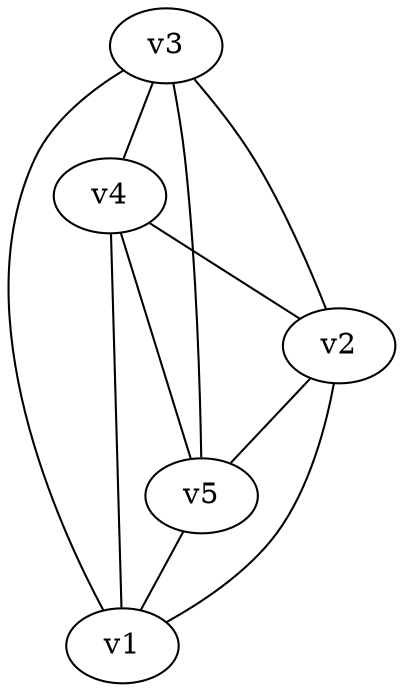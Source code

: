 graph {
	"v3" ["color"="1","number"="5"];
	"v2" ["color"="2","number"="4"];
	"v4" ["color"="3","number"="3"];
	"v5" ["color"="4","number"="2"];
	"v1" ["color"="5","number"="1"];
	"v2" -- "v3" ;
	"v4" -- "v2" ;
	"v5" -- "v3" ;
	"v1" -- "v2" ;
	"v3" -- "v4" ;
	"v2" -- "v5" ;
	"v3" -- "v1" ;
	"v4" -- "v1" ;
	"v4" -- "v5" ;
	"v5" -- "v1" ;
}
